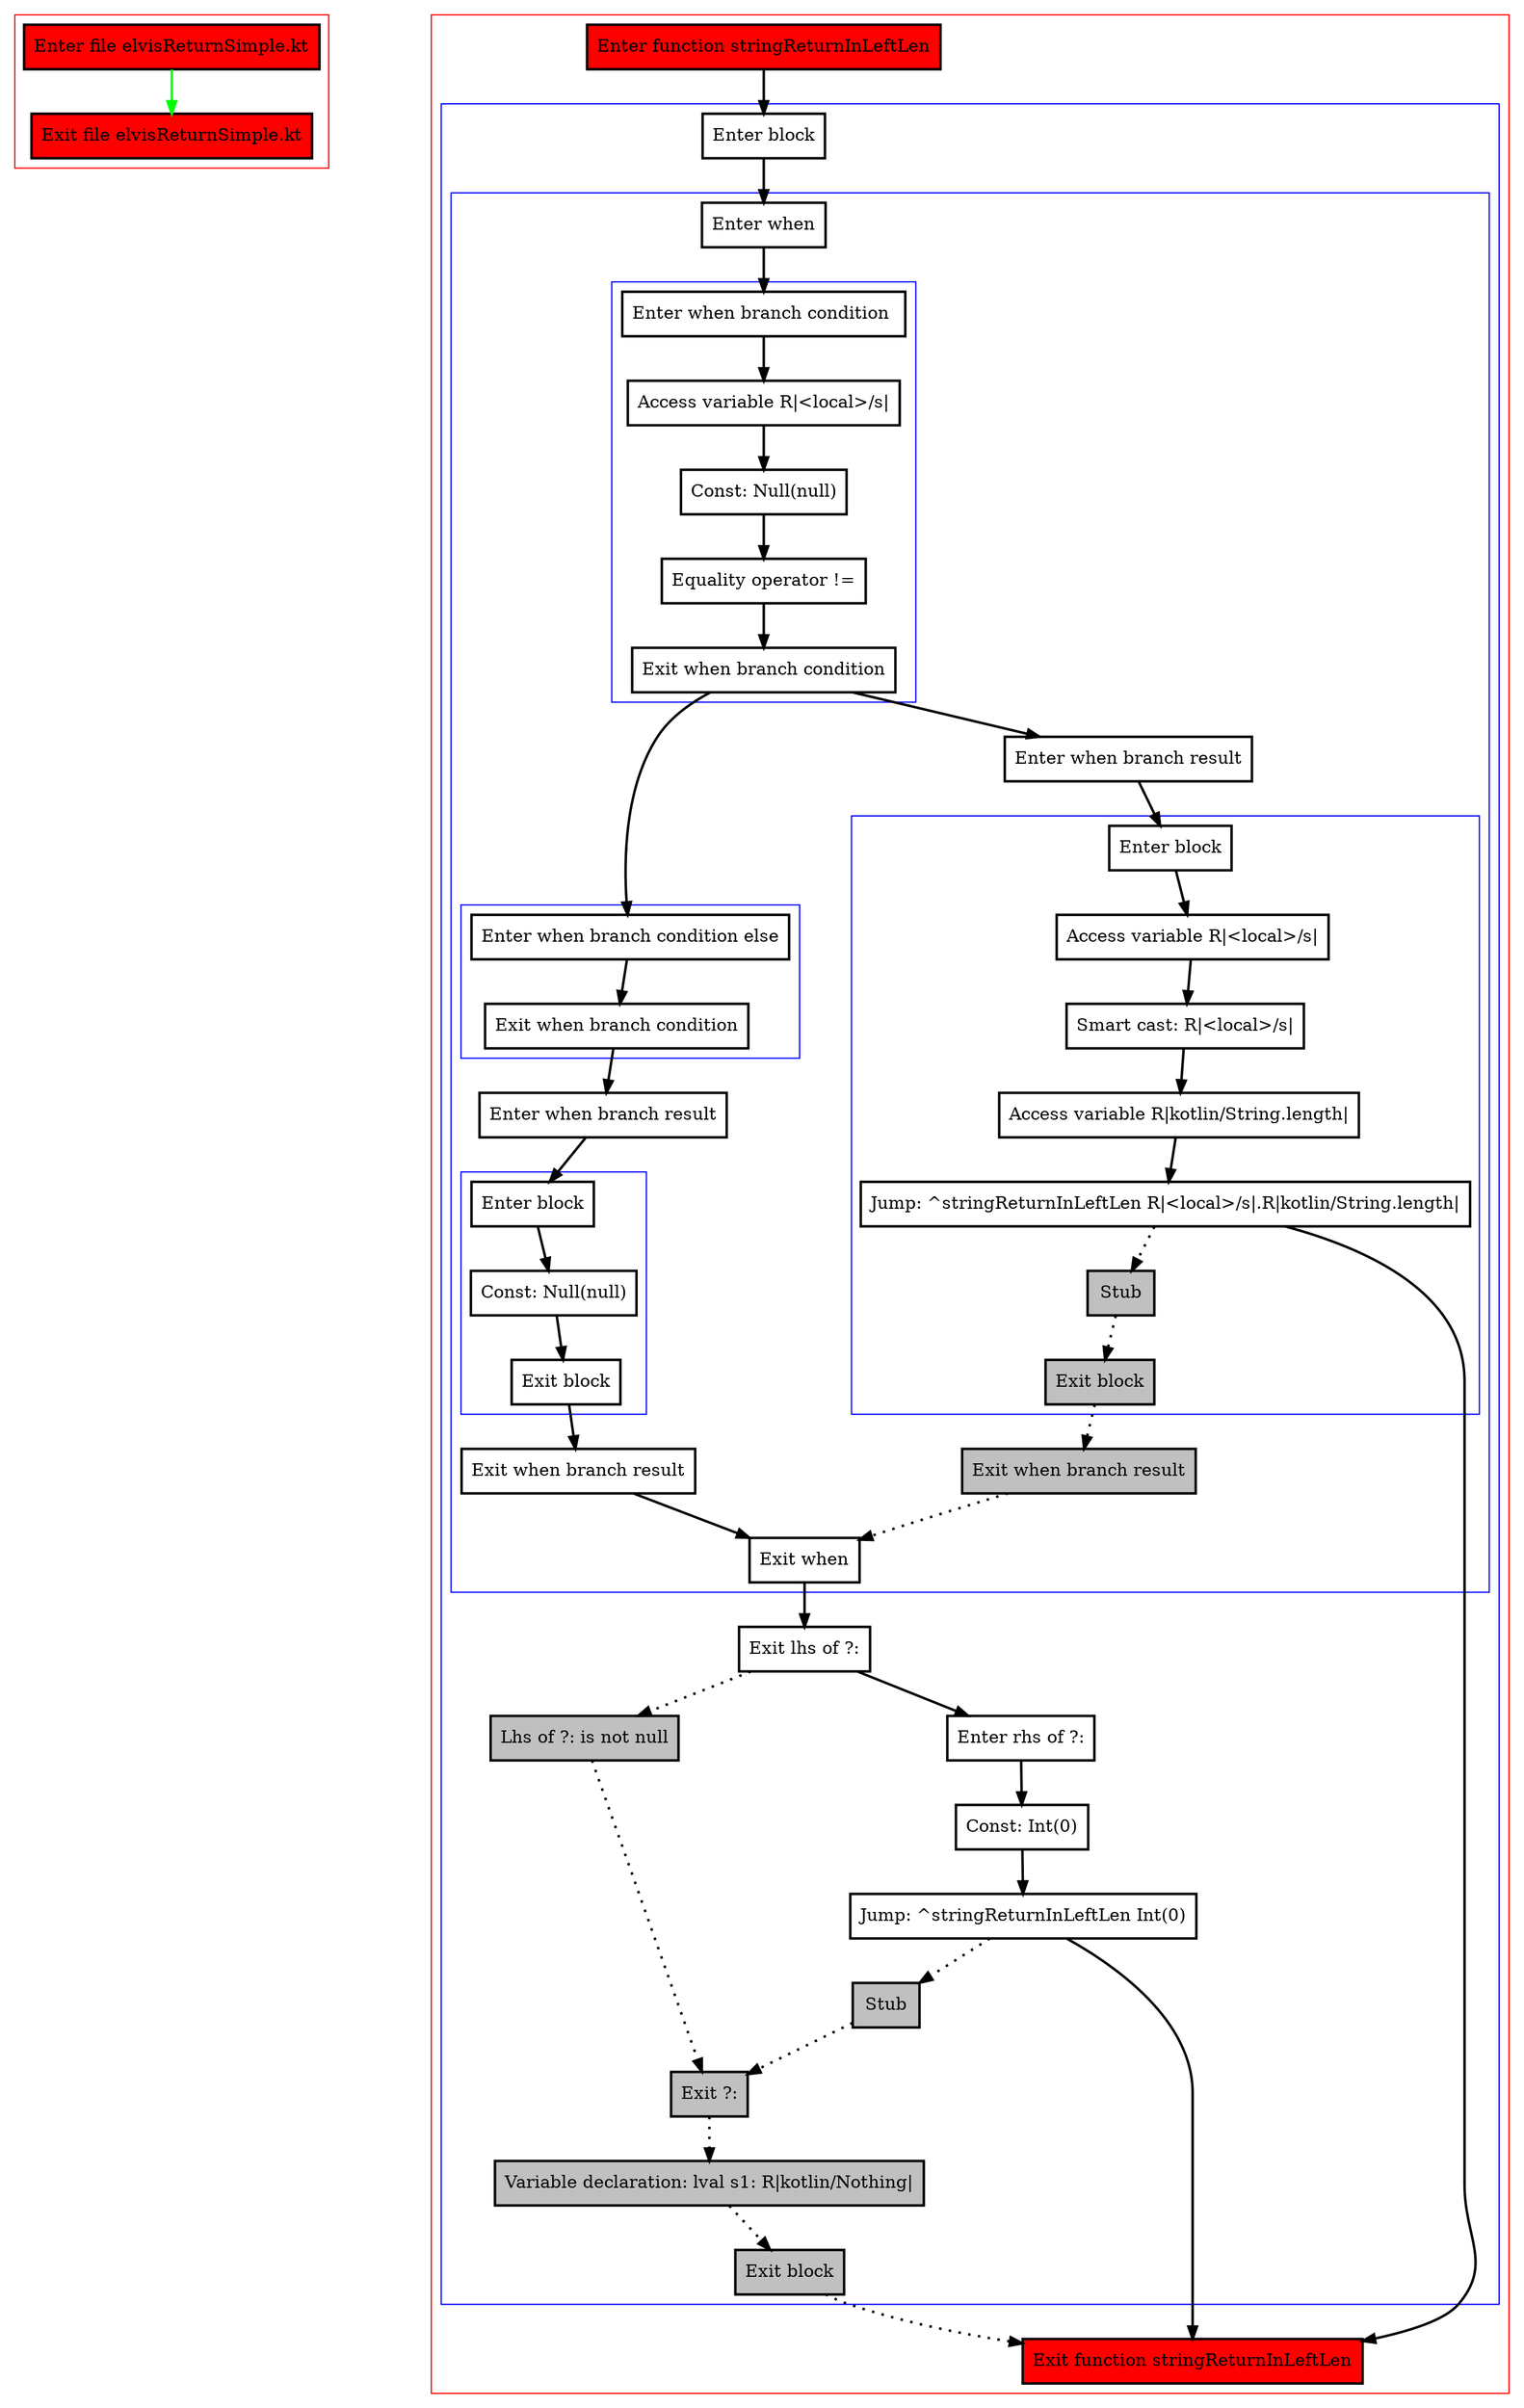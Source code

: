 digraph elvisReturnSimple_kt {
    graph [nodesep=3]
    node [shape=box penwidth=2]
    edge [penwidth=2]

    subgraph cluster_0 {
        color=red
        0 [label="Enter file elvisReturnSimple.kt" style="filled" fillcolor=red];
        1 [label="Exit file elvisReturnSimple.kt" style="filled" fillcolor=red];
    }
    0 -> {1} [color=green];

    subgraph cluster_1 {
        color=red
        2 [label="Enter function stringReturnInLeftLen" style="filled" fillcolor=red];
        subgraph cluster_2 {
            color=blue
            3 [label="Enter block"];
            subgraph cluster_3 {
                color=blue
                4 [label="Enter when"];
                subgraph cluster_4 {
                    color=blue
                    5 [label="Enter when branch condition "];
                    6 [label="Access variable R|<local>/s|"];
                    7 [label="Const: Null(null)"];
                    8 [label="Equality operator !="];
                    9 [label="Exit when branch condition"];
                }
                subgraph cluster_5 {
                    color=blue
                    10 [label="Enter when branch condition else"];
                    11 [label="Exit when branch condition"];
                }
                12 [label="Enter when branch result"];
                subgraph cluster_6 {
                    color=blue
                    13 [label="Enter block"];
                    14 [label="Const: Null(null)"];
                    15 [label="Exit block"];
                }
                16 [label="Exit when branch result"];
                17 [label="Enter when branch result"];
                subgraph cluster_7 {
                    color=blue
                    18 [label="Enter block"];
                    19 [label="Access variable R|<local>/s|"];
                    20 [label="Smart cast: R|<local>/s|"];
                    21 [label="Access variable R|kotlin/String.length|"];
                    22 [label="Jump: ^stringReturnInLeftLen R|<local>/s|.R|kotlin/String.length|"];
                    23 [label="Stub" style="filled" fillcolor=gray];
                    24 [label="Exit block" style="filled" fillcolor=gray];
                }
                25 [label="Exit when branch result" style="filled" fillcolor=gray];
                26 [label="Exit when"];
            }
            27 [label="Exit lhs of ?:"];
            28 [label="Enter rhs of ?:"];
            29 [label="Const: Int(0)"];
            30 [label="Jump: ^stringReturnInLeftLen Int(0)"];
            31 [label="Stub" style="filled" fillcolor=gray];
            32 [label="Lhs of ?: is not null" style="filled" fillcolor=gray];
            33 [label="Exit ?:" style="filled" fillcolor=gray];
            34 [label="Variable declaration: lval s1: R|kotlin/Nothing|" style="filled" fillcolor=gray];
            35 [label="Exit block" style="filled" fillcolor=gray];
        }
        36 [label="Exit function stringReturnInLeftLen" style="filled" fillcolor=red];
    }
    2 -> {3};
    3 -> {4};
    4 -> {5};
    5 -> {6};
    6 -> {7};
    7 -> {8};
    8 -> {9};
    9 -> {10 17};
    10 -> {11};
    11 -> {12};
    12 -> {13};
    13 -> {14};
    14 -> {15};
    15 -> {16};
    16 -> {26};
    17 -> {18};
    18 -> {19};
    19 -> {20};
    20 -> {21};
    21 -> {22};
    22 -> {36};
    22 -> {23} [style=dotted];
    23 -> {24} [style=dotted];
    24 -> {25} [style=dotted];
    25 -> {26} [style=dotted];
    26 -> {27};
    27 -> {28};
    27 -> {32} [style=dotted];
    28 -> {29};
    29 -> {30};
    30 -> {36};
    30 -> {31} [style=dotted];
    31 -> {33} [style=dotted];
    32 -> {33} [style=dotted];
    33 -> {34} [style=dotted];
    34 -> {35} [style=dotted];
    35 -> {36} [style=dotted];

}
